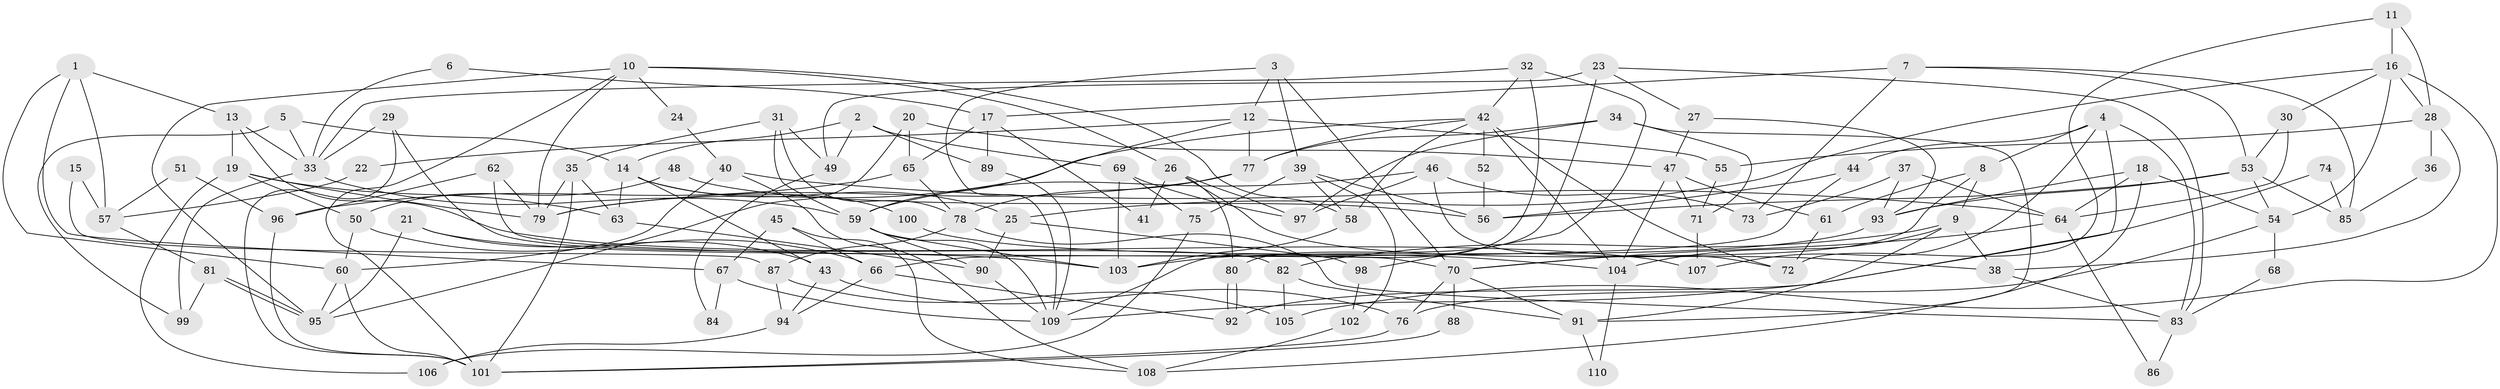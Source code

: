 // Generated by graph-tools (version 1.1) at 2025/02/03/09/25 03:02:14]
// undirected, 110 vertices, 220 edges
graph export_dot {
graph [start="1"]
  node [color=gray90,style=filled];
  1;
  2;
  3;
  4;
  5;
  6;
  7;
  8;
  9;
  10;
  11;
  12;
  13;
  14;
  15;
  16;
  17;
  18;
  19;
  20;
  21;
  22;
  23;
  24;
  25;
  26;
  27;
  28;
  29;
  30;
  31;
  32;
  33;
  34;
  35;
  36;
  37;
  38;
  39;
  40;
  41;
  42;
  43;
  44;
  45;
  46;
  47;
  48;
  49;
  50;
  51;
  52;
  53;
  54;
  55;
  56;
  57;
  58;
  59;
  60;
  61;
  62;
  63;
  64;
  65;
  66;
  67;
  68;
  69;
  70;
  71;
  72;
  73;
  74;
  75;
  76;
  77;
  78;
  79;
  80;
  81;
  82;
  83;
  84;
  85;
  86;
  87;
  88;
  89;
  90;
  91;
  92;
  93;
  94;
  95;
  96;
  97;
  98;
  99;
  100;
  101;
  102;
  103;
  104;
  105;
  106;
  107;
  108;
  109;
  110;
  1 -- 60;
  1 -- 67;
  1 -- 13;
  1 -- 57;
  2 -- 69;
  2 -- 89;
  2 -- 14;
  2 -- 49;
  3 -- 70;
  3 -- 12;
  3 -- 39;
  3 -- 109;
  4 -- 92;
  4 -- 107;
  4 -- 8;
  4 -- 44;
  4 -- 83;
  5 -- 14;
  5 -- 33;
  5 -- 99;
  6 -- 17;
  6 -- 33;
  7 -- 73;
  7 -- 53;
  7 -- 17;
  7 -- 85;
  8 -- 9;
  8 -- 61;
  8 -- 70;
  9 -- 82;
  9 -- 38;
  9 -- 91;
  9 -- 104;
  10 -- 95;
  10 -- 101;
  10 -- 24;
  10 -- 26;
  10 -- 58;
  10 -- 79;
  11 -- 72;
  11 -- 28;
  11 -- 16;
  12 -- 77;
  12 -- 59;
  12 -- 22;
  12 -- 55;
  13 -- 33;
  13 -- 19;
  13 -- 107;
  14 -- 25;
  14 -- 43;
  14 -- 63;
  14 -- 100;
  15 -- 87;
  15 -- 57;
  16 -- 105;
  16 -- 25;
  16 -- 28;
  16 -- 30;
  16 -- 54;
  17 -- 65;
  17 -- 41;
  17 -- 89;
  18 -- 93;
  18 -- 108;
  18 -- 54;
  18 -- 64;
  19 -- 79;
  19 -- 50;
  19 -- 63;
  19 -- 106;
  20 -- 47;
  20 -- 95;
  20 -- 65;
  21 -- 103;
  21 -- 95;
  21 -- 43;
  22 -- 57;
  23 -- 80;
  23 -- 83;
  23 -- 27;
  23 -- 49;
  24 -- 40;
  25 -- 90;
  25 -- 98;
  26 -- 38;
  26 -- 41;
  26 -- 80;
  26 -- 97;
  27 -- 93;
  27 -- 47;
  28 -- 55;
  28 -- 36;
  28 -- 38;
  29 -- 33;
  29 -- 101;
  29 -- 82;
  30 -- 64;
  30 -- 53;
  31 -- 35;
  31 -- 49;
  31 -- 59;
  31 -- 78;
  32 -- 109;
  32 -- 42;
  32 -- 33;
  32 -- 98;
  33 -- 59;
  33 -- 99;
  34 -- 77;
  34 -- 91;
  34 -- 71;
  34 -- 97;
  35 -- 101;
  35 -- 63;
  35 -- 79;
  36 -- 85;
  37 -- 64;
  37 -- 93;
  37 -- 73;
  38 -- 83;
  39 -- 58;
  39 -- 56;
  39 -- 75;
  39 -- 102;
  40 -- 64;
  40 -- 60;
  40 -- 108;
  42 -- 79;
  42 -- 104;
  42 -- 52;
  42 -- 58;
  42 -- 72;
  42 -- 77;
  43 -- 76;
  43 -- 94;
  44 -- 56;
  44 -- 66;
  45 -- 108;
  45 -- 66;
  45 -- 67;
  46 -- 59;
  46 -- 97;
  46 -- 72;
  46 -- 73;
  47 -- 61;
  47 -- 71;
  47 -- 104;
  48 -- 56;
  48 -- 50;
  49 -- 84;
  50 -- 66;
  50 -- 60;
  51 -- 57;
  51 -- 96;
  52 -- 56;
  53 -- 54;
  53 -- 56;
  53 -- 85;
  53 -- 93;
  54 -- 68;
  54 -- 76;
  55 -- 71;
  57 -- 81;
  58 -- 103;
  59 -- 90;
  59 -- 103;
  59 -- 109;
  60 -- 101;
  60 -- 95;
  61 -- 72;
  62 -- 70;
  62 -- 79;
  62 -- 96;
  63 -- 90;
  64 -- 70;
  64 -- 86;
  65 -- 78;
  65 -- 96;
  66 -- 94;
  66 -- 92;
  67 -- 109;
  67 -- 84;
  68 -- 83;
  69 -- 97;
  69 -- 103;
  69 -- 75;
  70 -- 76;
  70 -- 88;
  70 -- 91;
  71 -- 107;
  74 -- 109;
  74 -- 85;
  75 -- 106;
  76 -- 101;
  77 -- 79;
  77 -- 78;
  78 -- 83;
  78 -- 87;
  80 -- 92;
  80 -- 92;
  81 -- 99;
  81 -- 95;
  81 -- 95;
  82 -- 91;
  82 -- 105;
  83 -- 86;
  87 -- 94;
  87 -- 105;
  88 -- 101;
  89 -- 109;
  90 -- 109;
  91 -- 110;
  93 -- 103;
  94 -- 106;
  96 -- 101;
  98 -- 102;
  100 -- 104;
  102 -- 108;
  104 -- 110;
}
